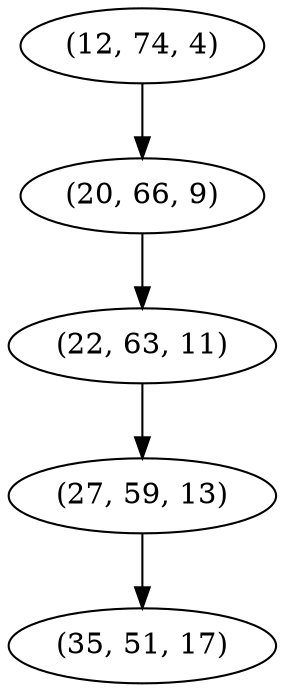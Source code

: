 digraph tree {
    "(12, 74, 4)";
    "(20, 66, 9)";
    "(22, 63, 11)";
    "(27, 59, 13)";
    "(35, 51, 17)";
    "(12, 74, 4)" -> "(20, 66, 9)";
    "(20, 66, 9)" -> "(22, 63, 11)";
    "(22, 63, 11)" -> "(27, 59, 13)";
    "(27, 59, 13)" -> "(35, 51, 17)";
}
